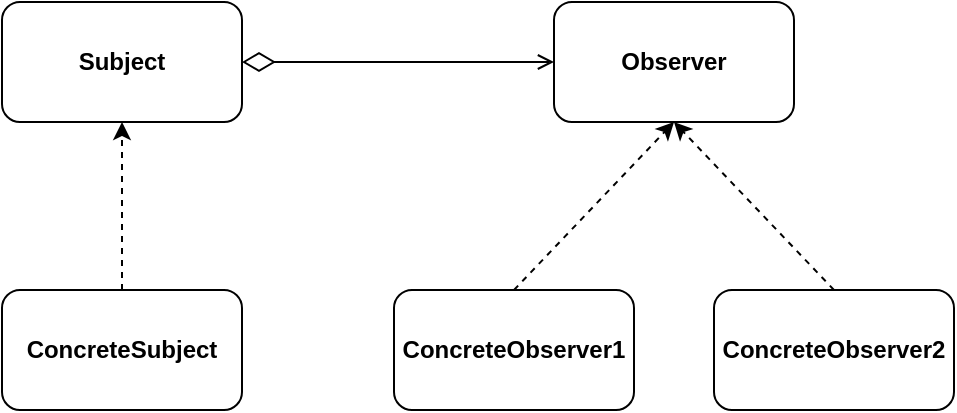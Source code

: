 <mxfile version="10.6.7" type="device"><diagram id="LIRzBtZV5reyOa2WUdNo" name="第 1 页"><mxGraphModel dx="882" dy="673" grid="1" gridSize="10" guides="1" tooltips="1" connect="1" arrows="1" fold="1" page="1" pageScale="1" pageWidth="827" pageHeight="1169" math="0" shadow="0"><root><mxCell id="0"/><mxCell id="1" parent="0"/><mxCell id="wHmvZq9D050aFqvWWbhB-1" value="Subject" style="rounded=1;whiteSpace=wrap;html=1;fontStyle=1" vertex="1" parent="1"><mxGeometry x="20" y="22" width="120" height="60" as="geometry"/></mxCell><mxCell id="wHmvZq9D050aFqvWWbhB-6" style="edgeStyle=orthogonalEdgeStyle;rounded=0;orthogonalLoop=1;jettySize=auto;html=1;exitX=0.5;exitY=0;exitDx=0;exitDy=0;entryX=0.5;entryY=1;entryDx=0;entryDy=0;dashed=1;fontStyle=1" edge="1" parent="1" source="wHmvZq9D050aFqvWWbhB-2" target="wHmvZq9D050aFqvWWbhB-1"><mxGeometry relative="1" as="geometry"/></mxCell><mxCell id="wHmvZq9D050aFqvWWbhB-2" value="ConcreteSubject" style="rounded=1;whiteSpace=wrap;html=1;fontStyle=1" vertex="1" parent="1"><mxGeometry x="20" y="166" width="120" height="60" as="geometry"/></mxCell><mxCell id="wHmvZq9D050aFqvWWbhB-3" value="ConcreteObserver2" style="rounded=1;whiteSpace=wrap;html=1;fontStyle=1" vertex="1" parent="1"><mxGeometry x="376" y="166" width="120" height="60" as="geometry"/></mxCell><mxCell id="wHmvZq9D050aFqvWWbhB-4" value="Observer" style="rounded=1;whiteSpace=wrap;html=1;fontStyle=1" vertex="1" parent="1"><mxGeometry x="296" y="22" width="120" height="60" as="geometry"/></mxCell><mxCell id="wHmvZq9D050aFqvWWbhB-10" value="ConcreteObserver1" style="rounded=1;whiteSpace=wrap;html=1;fontStyle=1" vertex="1" parent="1"><mxGeometry x="216" y="166" width="120" height="60" as="geometry"/></mxCell><mxCell id="wHmvZq9D050aFqvWWbhB-11" value="" style="endArrow=classic;html=1;dashed=1;exitX=0.5;exitY=0;exitDx=0;exitDy=0;entryX=0.5;entryY=1;entryDx=0;entryDy=0;fontStyle=1" edge="1" parent="1" source="wHmvZq9D050aFqvWWbhB-3" target="wHmvZq9D050aFqvWWbhB-4"><mxGeometry width="50" height="50" relative="1" as="geometry"><mxPoint x="476" y="102" as="sourcePoint"/><mxPoint x="526" y="52" as="targetPoint"/></mxGeometry></mxCell><mxCell id="wHmvZq9D050aFqvWWbhB-12" value="" style="endArrow=classic;html=1;dashed=1;exitX=0.5;exitY=0;exitDx=0;exitDy=0;entryX=0.5;entryY=1;entryDx=0;entryDy=0;fontStyle=1" edge="1" parent="1" source="wHmvZq9D050aFqvWWbhB-10" target="wHmvZq9D050aFqvWWbhB-4"><mxGeometry width="50" height="50" relative="1" as="geometry"><mxPoint x="376" y="240" as="sourcePoint"/><mxPoint x="276" y="112" as="targetPoint"/></mxGeometry></mxCell><mxCell id="wHmvZq9D050aFqvWWbhB-13" value="" style="startArrow=diamondThin;startFill=0;startSize=14;endArrow=open;endFill=0;endSize=6;html=1;exitX=1;exitY=0.5;exitDx=0;exitDy=0;entryX=0;entryY=0.5;entryDx=0;entryDy=0;rounded=1;" edge="1" parent="1" source="wHmvZq9D050aFqvWWbhB-1" target="wHmvZq9D050aFqvWWbhB-4"><mxGeometry width="100" relative="1" as="geometry"><mxPoint x="190" y="70" as="sourcePoint"/><mxPoint x="290" y="70" as="targetPoint"/></mxGeometry></mxCell></root></mxGraphModel></diagram></mxfile>